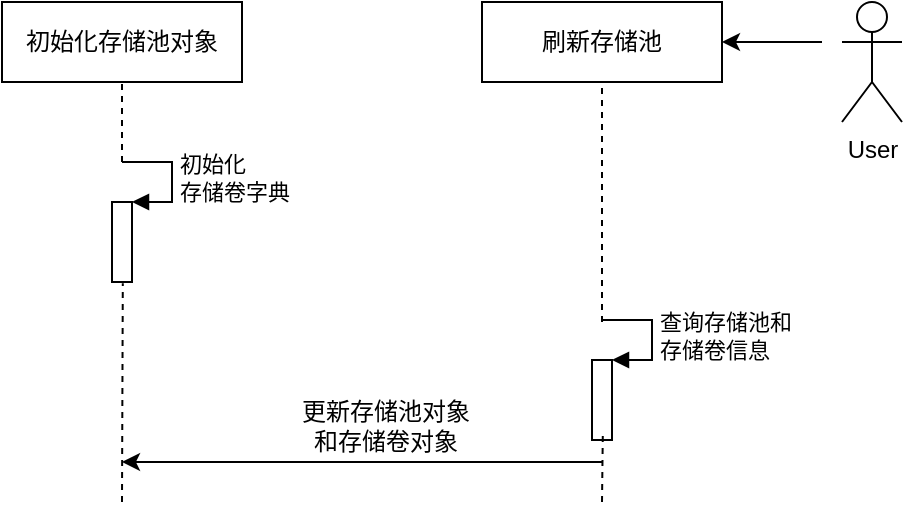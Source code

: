 <mxfile version="12.7.0" type="github"><diagram id="VUtkJGfRbotph73XIZX0" name="Page-1"><mxGraphModel dx="782" dy="470" grid="0" gridSize="10" guides="1" tooltips="1" connect="1" arrows="1" fold="1" page="1" pageScale="1" pageWidth="827" pageHeight="1169" math="0" shadow="0"><root><mxCell id="0"/><mxCell id="1" parent="0"/><mxCell id="eMRTsm-8ad9WPnQH9gIe-1" value="初始化存储池对象" style="rounded=0;whiteSpace=wrap;html=1;" vertex="1" parent="1"><mxGeometry x="160" y="120" width="120" height="40" as="geometry"/></mxCell><mxCell id="eMRTsm-8ad9WPnQH9gIe-2" value="刷新存储池" style="rounded=0;whiteSpace=wrap;html=1;" vertex="1" parent="1"><mxGeometry x="400" y="120" width="120" height="40" as="geometry"/></mxCell><mxCell id="eMRTsm-8ad9WPnQH9gIe-4" value="" style="endArrow=none;dashed=1;html=1;entryX=0.5;entryY=1;entryDx=0;entryDy=0;" edge="1" parent="1" target="eMRTsm-8ad9WPnQH9gIe-1"><mxGeometry width="50" height="50" relative="1" as="geometry"><mxPoint x="220" y="200" as="sourcePoint"/><mxPoint x="240" y="210" as="targetPoint"/></mxGeometry></mxCell><mxCell id="eMRTsm-8ad9WPnQH9gIe-8" value="" style="html=1;points=[];perimeter=orthogonalPerimeter;" vertex="1" parent="1"><mxGeometry x="215" y="220" width="10" height="40" as="geometry"/></mxCell><mxCell id="eMRTsm-8ad9WPnQH9gIe-9" value="初始化&lt;br&gt;存储卷字典" style="edgeStyle=orthogonalEdgeStyle;html=1;align=left;spacingLeft=2;endArrow=block;rounded=0;entryX=1;entryY=0;" edge="1" target="eMRTsm-8ad9WPnQH9gIe-8" parent="1"><mxGeometry relative="1" as="geometry"><mxPoint x="220" y="200" as="sourcePoint"/><Array as="points"><mxPoint x="245" y="200"/></Array></mxGeometry></mxCell><mxCell id="eMRTsm-8ad9WPnQH9gIe-11" value="" style="endArrow=none;dashed=1;html=1;entryX=0.54;entryY=1.015;entryDx=0;entryDy=0;entryPerimeter=0;" edge="1" parent="1" target="eMRTsm-8ad9WPnQH9gIe-8"><mxGeometry width="50" height="50" relative="1" as="geometry"><mxPoint x="220" y="370" as="sourcePoint"/><mxPoint x="240" y="280" as="targetPoint"/></mxGeometry></mxCell><mxCell id="eMRTsm-8ad9WPnQH9gIe-12" value="" style="endArrow=none;dashed=1;html=1;entryX=0.5;entryY=1;entryDx=0;entryDy=0;" edge="1" parent="1" target="eMRTsm-8ad9WPnQH9gIe-2"><mxGeometry width="50" height="50" relative="1" as="geometry"><mxPoint x="460" y="280" as="sourcePoint"/><mxPoint x="490" y="230" as="targetPoint"/></mxGeometry></mxCell><mxCell id="eMRTsm-8ad9WPnQH9gIe-13" value="" style="html=1;points=[];perimeter=orthogonalPerimeter;" vertex="1" parent="1"><mxGeometry x="455" y="299" width="10" height="40" as="geometry"/></mxCell><mxCell id="eMRTsm-8ad9WPnQH9gIe-14" value="查询存储池和&lt;br&gt;存储卷信息" style="edgeStyle=orthogonalEdgeStyle;html=1;align=left;spacingLeft=2;endArrow=block;rounded=0;entryX=1;entryY=0;" edge="1" target="eMRTsm-8ad9WPnQH9gIe-13" parent="1"><mxGeometry relative="1" as="geometry"><mxPoint x="460" y="279" as="sourcePoint"/><Array as="points"><mxPoint x="485" y="279"/></Array></mxGeometry></mxCell><mxCell id="eMRTsm-8ad9WPnQH9gIe-16" value="" style="endArrow=none;dashed=1;html=1;entryX=0.54;entryY=0.94;entryDx=0;entryDy=0;entryPerimeter=0;" edge="1" parent="1" target="eMRTsm-8ad9WPnQH9gIe-13"><mxGeometry width="50" height="50" relative="1" as="geometry"><mxPoint x="460" y="370" as="sourcePoint"/><mxPoint x="470" y="370" as="targetPoint"/></mxGeometry></mxCell><mxCell id="eMRTsm-8ad9WPnQH9gIe-17" value="User" style="shape=umlActor;verticalLabelPosition=bottom;labelBackgroundColor=#ffffff;verticalAlign=top;html=1;" vertex="1" parent="1"><mxGeometry x="580" y="120" width="30" height="60" as="geometry"/></mxCell><mxCell id="eMRTsm-8ad9WPnQH9gIe-18" value="" style="endArrow=classic;html=1;entryX=1;entryY=0.5;entryDx=0;entryDy=0;" edge="1" parent="1" target="eMRTsm-8ad9WPnQH9gIe-2"><mxGeometry width="50" height="50" relative="1" as="geometry"><mxPoint x="570" y="140" as="sourcePoint"/><mxPoint x="600" y="125" as="targetPoint"/></mxGeometry></mxCell><mxCell id="eMRTsm-8ad9WPnQH9gIe-22" value="" style="endArrow=classic;html=1;" edge="1" parent="1"><mxGeometry width="50" height="50" relative="1" as="geometry"><mxPoint x="460" y="350" as="sourcePoint"/><mxPoint x="220" y="350" as="targetPoint"/></mxGeometry></mxCell><mxCell id="eMRTsm-8ad9WPnQH9gIe-23" value="更新存储池对象和存储卷对象" style="text;html=1;strokeColor=none;fillColor=none;align=center;verticalAlign=middle;whiteSpace=wrap;rounded=0;" vertex="1" parent="1"><mxGeometry x="307" y="322" width="90" height="20" as="geometry"/></mxCell></root></mxGraphModel></diagram></mxfile>